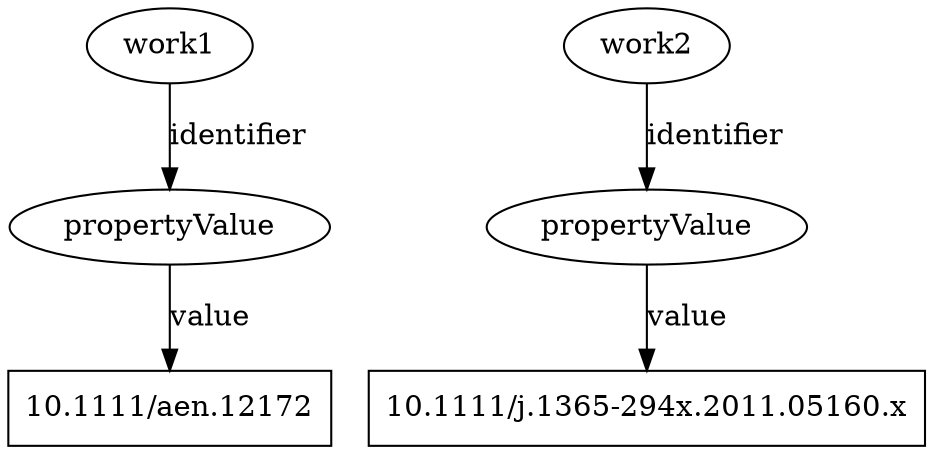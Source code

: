 digraph G {

	propertyValue1 [label="propertyValue"] ;
	propertyValue2 [label="propertyValue"] ;

 work1 -> propertyValue1 [label="identifier"];
 value1 [label="10.1111/aen.12172",shape=box];
 propertyValue1 -> value1 [label="value"];
 

 /*crossref_work1 -> "https://doi.org/10.1111/aen.12172" [label="@id"];
 crossref_work1 -> propertyValue1 [label="identifier"];*/

/* doi2 -> propertyValue1 [label="identifier"]; */
 
 

 work2 -> propertyValue2 [label="identifier"];
 value2 [label="10.1111/j.1365-294x.2011.05160.x",shape=box];
 propertyValue2 -> value2 [label="value"];
 
/* crossref_work2 -> "https://doi.org/10.1111/j.1365-294x.2011.05160.x" [label="@id"];
 crossref_work2 -> propertyValue2 [label="identifier"];*/
 
 
 /*doi1 [label= "https://doi.org/10.1111/j.1365-294x.2011.05160.x"];
 doi2 [label="https://doi.org/10.1111/aen.12172"];
 
doi1 -> propertyValue2 [label="identifier"];
 
doi1 -> doi2 [label="citation"];*/
 
 
 /*
 propertyValue1 -> "doi" [label="propertyID"];
 propertyValue2 -> "doi" [label="propertyID"];
 */
 


}
